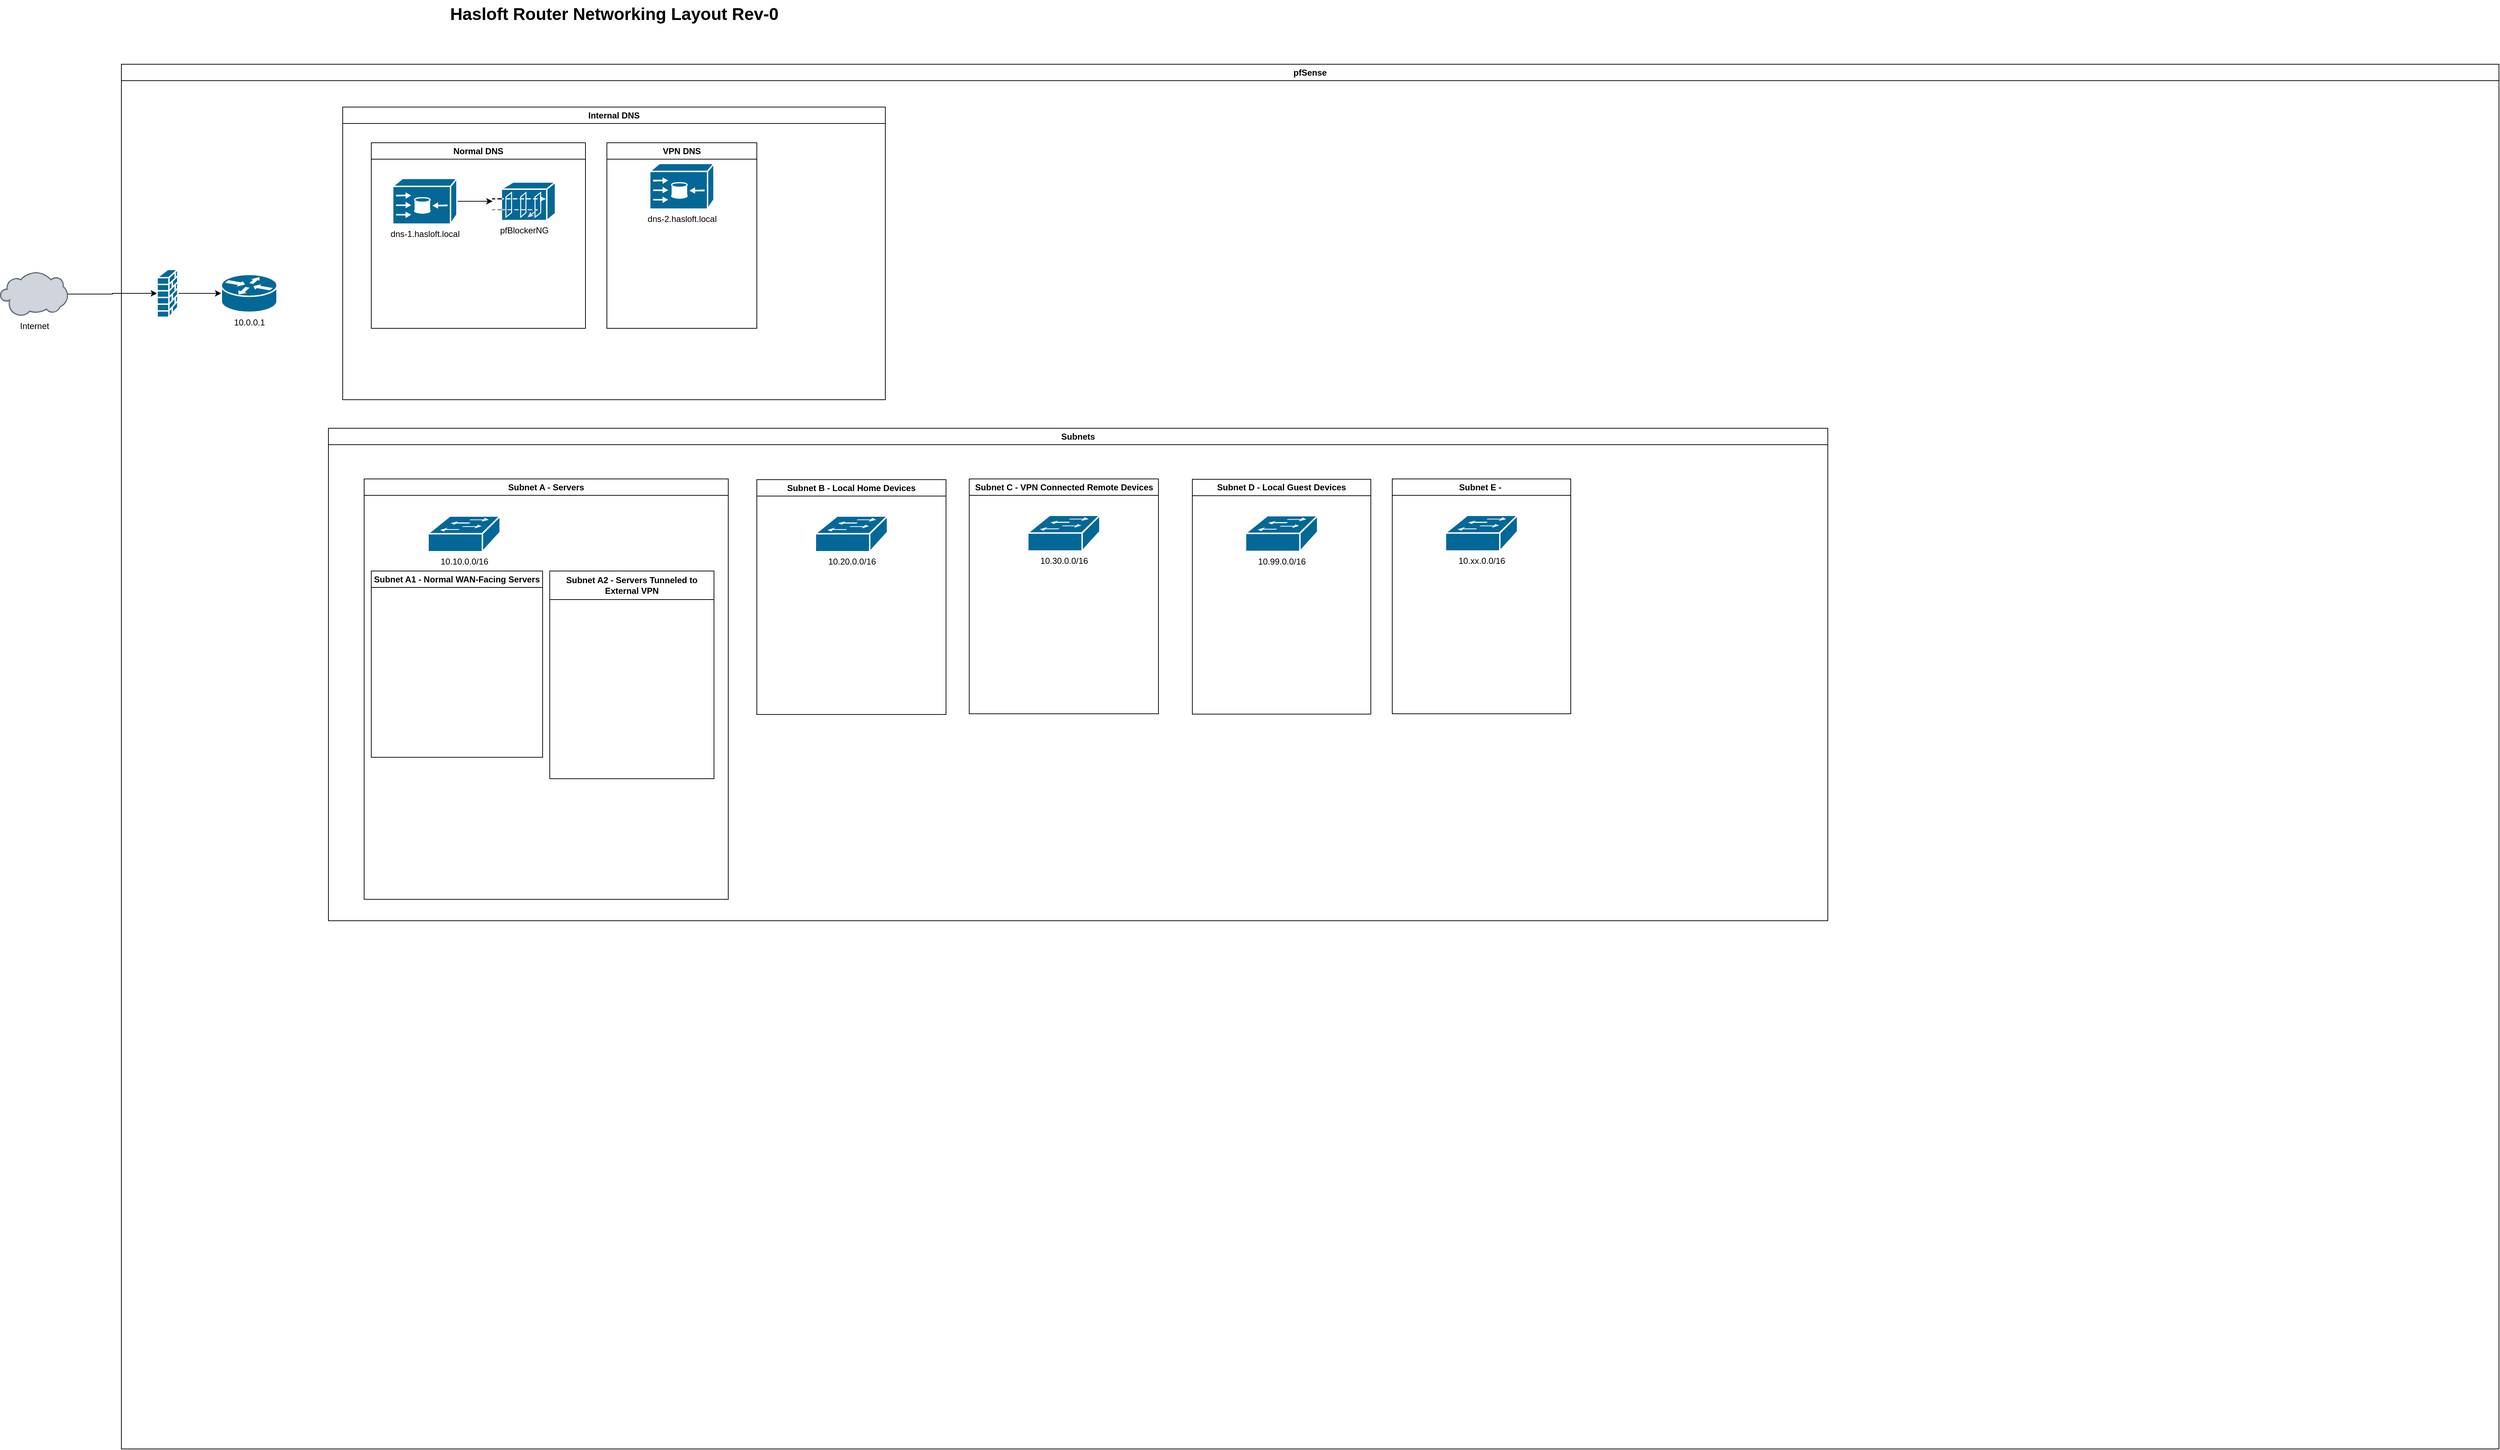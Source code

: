 <mxfile version="21.2.9" type="github">
  <diagram name="Page-1" id="e3a06f82-3646-2815-327d-82caf3d4e204">
    <mxGraphModel dx="1687" dy="899" grid="1" gridSize="10" guides="1" tooltips="1" connect="1" arrows="1" fold="1" page="1" pageScale="1.5" pageWidth="1169" pageHeight="826" background="none" math="0" shadow="0">
      <root>
        <mxCell id="0" style=";html=1;" />
        <mxCell id="1" style=";html=1;" parent="0" />
        <mxCell id="6a7d8f32e03d9370-62" value="Hasloft Router Networking Layout Rev-0" style="text;strokeColor=none;fillColor=none;html=1;fontSize=24;fontStyle=1;verticalAlign=middle;align=center;" parent="1" vertex="1">
          <mxGeometry x="499" y="30" width="861" height="40" as="geometry" />
        </mxCell>
        <mxCell id="U6HYu28x_rnx8HeXfka5-20" style="edgeStyle=orthogonalEdgeStyle;rounded=0;orthogonalLoop=1;jettySize=auto;html=1;" edge="1" parent="1" source="U6HYu28x_rnx8HeXfka5-7" target="U6HYu28x_rnx8HeXfka5-19">
          <mxGeometry relative="1" as="geometry" />
        </mxCell>
        <mxCell id="U6HYu28x_rnx8HeXfka5-7" value="Internet" style="verticalLabelPosition=bottom;sketch=0;aspect=fixed;html=1;verticalAlign=top;strokeColor=none;align=center;outlineConnect=0;shape=mxgraph.citrix.cloud;" vertex="1" parent="1">
          <mxGeometry x="70" y="411" width="95" height="62" as="geometry" />
        </mxCell>
        <mxCell id="U6HYu28x_rnx8HeXfka5-17" value="pfSense" style="swimlane;whiteSpace=wrap;html=1;startSize=23;" vertex="1" parent="1">
          <mxGeometry x="240" y="120" width="3330" height="1940" as="geometry" />
        </mxCell>
        <mxCell id="U6HYu28x_rnx8HeXfka5-22" style="edgeStyle=orthogonalEdgeStyle;rounded=0;orthogonalLoop=1;jettySize=auto;html=1;entryX=0;entryY=0.5;entryDx=0;entryDy=0;entryPerimeter=0;" edge="1" parent="U6HYu28x_rnx8HeXfka5-17" source="U6HYu28x_rnx8HeXfka5-19" target="U6HYu28x_rnx8HeXfka5-21">
          <mxGeometry relative="1" as="geometry" />
        </mxCell>
        <mxCell id="U6HYu28x_rnx8HeXfka5-19" value="" style="shape=mxgraph.cisco.security.firewall;sketch=0;html=1;pointerEvents=1;dashed=0;fillColor=#036897;strokeColor=#ffffff;strokeWidth=2;verticalLabelPosition=bottom;verticalAlign=top;align=center;outlineConnect=0;" vertex="1" parent="U6HYu28x_rnx8HeXfka5-17">
          <mxGeometry x="50" y="287.5" width="29" height="67" as="geometry" />
        </mxCell>
        <mxCell id="U6HYu28x_rnx8HeXfka5-21" value="10.0.0.1" style="shape=mxgraph.cisco.routers.router;sketch=0;html=1;pointerEvents=1;dashed=0;fillColor=#036897;strokeColor=#ffffff;strokeWidth=2;verticalLabelPosition=bottom;verticalAlign=top;align=center;outlineConnect=0;" vertex="1" parent="U6HYu28x_rnx8HeXfka5-17">
          <mxGeometry x="140" y="294.5" width="78" height="53" as="geometry" />
        </mxCell>
        <mxCell id="U6HYu28x_rnx8HeXfka5-23" value="Internal DNS" style="swimlane;whiteSpace=wrap;html=1;" vertex="1" parent="U6HYu28x_rnx8HeXfka5-17">
          <mxGeometry x="310" y="60" width="760" height="410" as="geometry" />
        </mxCell>
        <mxCell id="U6HYu28x_rnx8HeXfka5-24" value="dns-2.hasloft.local" style="shape=mxgraph.cisco.directors.content_engine_(cache_director);sketch=0;html=1;pointerEvents=1;dashed=0;fillColor=#036897;strokeColor=#ffffff;strokeWidth=2;verticalLabelPosition=bottom;verticalAlign=top;align=center;outlineConnect=0;" vertex="1" parent="U6HYu28x_rnx8HeXfka5-23">
          <mxGeometry x="430" y="79" width="90" height="64" as="geometry" />
        </mxCell>
        <mxCell id="U6HYu28x_rnx8HeXfka5-26" value="Normal DNS" style="swimlane;whiteSpace=wrap;html=1;" vertex="1" parent="U6HYu28x_rnx8HeXfka5-23">
          <mxGeometry x="40" y="50" width="300" height="260" as="geometry" />
        </mxCell>
        <mxCell id="U6HYu28x_rnx8HeXfka5-28" style="edgeStyle=orthogonalEdgeStyle;rounded=0;orthogonalLoop=1;jettySize=auto;html=1;" edge="1" parent="U6HYu28x_rnx8HeXfka5-26" source="U6HYu28x_rnx8HeXfka5-25" target="U6HYu28x_rnx8HeXfka5-27">
          <mxGeometry relative="1" as="geometry" />
        </mxCell>
        <mxCell id="U6HYu28x_rnx8HeXfka5-25" value="dns-1.hasloft.local" style="shape=mxgraph.cisco.directors.content_engine_(cache_director);sketch=0;html=1;pointerEvents=1;dashed=0;fillColor=#036897;strokeColor=#ffffff;strokeWidth=2;verticalLabelPosition=bottom;verticalAlign=top;align=center;outlineConnect=0;" vertex="1" parent="U6HYu28x_rnx8HeXfka5-26">
          <mxGeometry x="30" y="50" width="90" height="64" as="geometry" />
        </mxCell>
        <mxCell id="U6HYu28x_rnx8HeXfka5-27" value="pfBlockerNG" style="shape=mxgraph.cisco.security.guard;sketch=0;html=1;pointerEvents=1;dashed=0;fillColor=#036897;strokeColor=#ffffff;strokeWidth=2;verticalLabelPosition=bottom;verticalAlign=top;align=center;outlineConnect=0;" vertex="1" parent="U6HYu28x_rnx8HeXfka5-26">
          <mxGeometry x="170" y="55" width="88" height="54" as="geometry" />
        </mxCell>
        <mxCell id="U6HYu28x_rnx8HeXfka5-29" value="VPN DNS" style="swimlane;whiteSpace=wrap;html=1;" vertex="1" parent="U6HYu28x_rnx8HeXfka5-23">
          <mxGeometry x="370" y="50" width="210" height="260" as="geometry" />
        </mxCell>
        <mxCell id="U6HYu28x_rnx8HeXfka5-32" value="Subnets" style="swimlane;whiteSpace=wrap;html=1;" vertex="1" parent="U6HYu28x_rnx8HeXfka5-17">
          <mxGeometry x="290" y="510" width="2100" height="690" as="geometry" />
        </mxCell>
        <mxCell id="U6HYu28x_rnx8HeXfka5-33" value="Subnet A - Servers" style="swimlane;whiteSpace=wrap;html=1;startSize=23;" vertex="1" parent="U6HYu28x_rnx8HeXfka5-32">
          <mxGeometry x="50" y="71" width="510" height="589" as="geometry" />
        </mxCell>
        <mxCell id="U6HYu28x_rnx8HeXfka5-37" value="10.10.0.0/16" style="shape=mxgraph.cisco.switches.workgroup_switch;sketch=0;html=1;pointerEvents=1;dashed=0;fillColor=#036897;strokeColor=#ffffff;strokeWidth=2;verticalLabelPosition=bottom;verticalAlign=top;align=center;outlineConnect=0;" vertex="1" parent="U6HYu28x_rnx8HeXfka5-33">
          <mxGeometry x="89.5" y="52" width="101" height="50" as="geometry" />
        </mxCell>
        <mxCell id="U6HYu28x_rnx8HeXfka5-47" value="Subnet A1 - Normal WAN-Facing Servers" style="swimlane;whiteSpace=wrap;html=1;" vertex="1" parent="U6HYu28x_rnx8HeXfka5-33">
          <mxGeometry x="10" y="129" width="240" height="261" as="geometry" />
        </mxCell>
        <mxCell id="U6HYu28x_rnx8HeXfka5-49" value="Subnet A2 - Servers Tunneled to External VPN" style="swimlane;whiteSpace=wrap;html=1;startSize=40;" vertex="1" parent="U6HYu28x_rnx8HeXfka5-33">
          <mxGeometry x="260" y="129" width="230" height="291" as="geometry" />
        </mxCell>
        <mxCell id="U6HYu28x_rnx8HeXfka5-34" value="Subnet B - Local Home Devices" style="swimlane;whiteSpace=wrap;html=1;" vertex="1" parent="U6HYu28x_rnx8HeXfka5-32">
          <mxGeometry x="600" y="72" width="265" height="329" as="geometry" />
        </mxCell>
        <mxCell id="U6HYu28x_rnx8HeXfka5-38" value="10.20.0.0/16" style="shape=mxgraph.cisco.switches.workgroup_switch;sketch=0;html=1;pointerEvents=1;dashed=0;fillColor=#036897;strokeColor=#ffffff;strokeWidth=2;verticalLabelPosition=bottom;verticalAlign=top;align=center;outlineConnect=0;" vertex="1" parent="U6HYu28x_rnx8HeXfka5-34">
          <mxGeometry x="82" y="51" width="101" height="50" as="geometry" />
        </mxCell>
        <mxCell id="U6HYu28x_rnx8HeXfka5-35" value="Subnet D - Local Guest Devices" style="swimlane;whiteSpace=wrap;html=1;" vertex="1" parent="U6HYu28x_rnx8HeXfka5-32">
          <mxGeometry x="1210" y="71.5" width="250" height="329" as="geometry" />
        </mxCell>
        <mxCell id="U6HYu28x_rnx8HeXfka5-41" value="10.99.0.0/16" style="shape=mxgraph.cisco.switches.workgroup_switch;sketch=0;html=1;pointerEvents=1;dashed=0;fillColor=#036897;strokeColor=#ffffff;strokeWidth=2;verticalLabelPosition=bottom;verticalAlign=top;align=center;outlineConnect=0;" vertex="1" parent="U6HYu28x_rnx8HeXfka5-35">
          <mxGeometry x="74.5" y="51" width="101" height="50" as="geometry" />
        </mxCell>
        <mxCell id="U6HYu28x_rnx8HeXfka5-42" value="Subnet C - VPN Connected Remote Devices" style="swimlane;whiteSpace=wrap;html=1;startSize=23;" vertex="1" parent="U6HYu28x_rnx8HeXfka5-32">
          <mxGeometry x="897.5" y="71" width="265" height="329" as="geometry" />
        </mxCell>
        <mxCell id="U6HYu28x_rnx8HeXfka5-43" value="10.30.0.0/16" style="shape=mxgraph.cisco.switches.workgroup_switch;sketch=0;html=1;pointerEvents=1;dashed=0;fillColor=#036897;strokeColor=#ffffff;strokeWidth=2;verticalLabelPosition=bottom;verticalAlign=top;align=center;outlineConnect=0;" vertex="1" parent="U6HYu28x_rnx8HeXfka5-42">
          <mxGeometry x="82" y="51" width="101" height="50" as="geometry" />
        </mxCell>
        <mxCell id="U6HYu28x_rnx8HeXfka5-44" value="Subnet E -&amp;nbsp;" style="swimlane;whiteSpace=wrap;html=1;" vertex="1" parent="U6HYu28x_rnx8HeXfka5-32">
          <mxGeometry x="1490" y="71" width="250" height="329" as="geometry" />
        </mxCell>
        <mxCell id="U6HYu28x_rnx8HeXfka5-45" value="10.xx.0.0/16" style="shape=mxgraph.cisco.switches.workgroup_switch;sketch=0;html=1;pointerEvents=1;dashed=0;fillColor=#036897;strokeColor=#ffffff;strokeWidth=2;verticalLabelPosition=bottom;verticalAlign=top;align=center;outlineConnect=0;" vertex="1" parent="U6HYu28x_rnx8HeXfka5-44">
          <mxGeometry x="74.5" y="51" width="101" height="50" as="geometry" />
        </mxCell>
      </root>
    </mxGraphModel>
  </diagram>
</mxfile>
